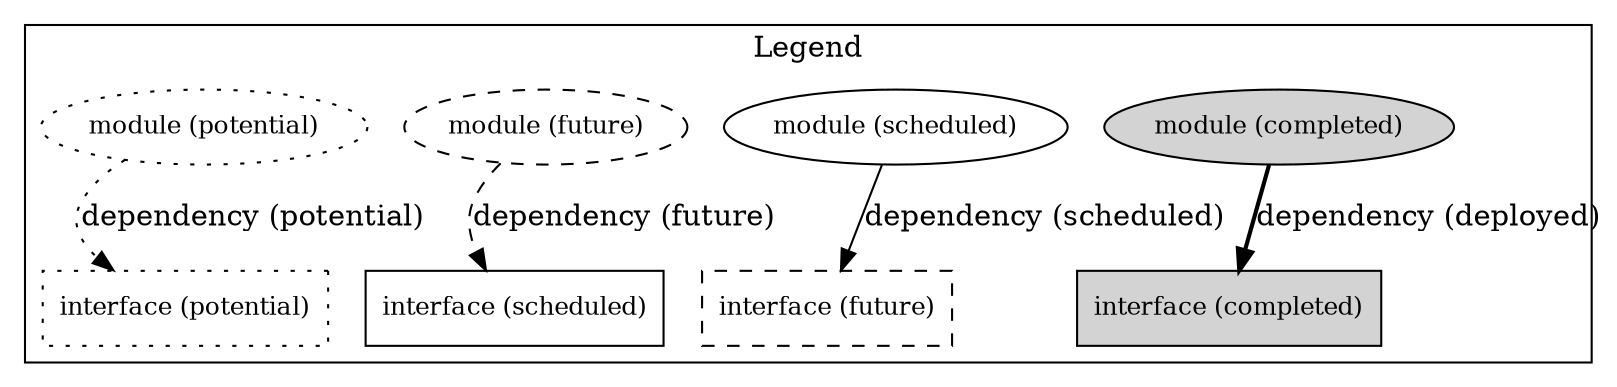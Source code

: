 digraph {


    node [
        fontsize = "12"
    ];
    subgraph clusterLegend {
        rankdir = LR;

        label = "Legend";
        color = black;
        edge [ style = invis ];

        node [ shape = ellipse]
        legendNode0 [label = "module (completed)", style = filled] 
        legendNode1 [label = "module (scheduled)"]
        legendNode2 [label = "module (future)", style = dashed ]
        legendNode3 [label = "module (potential)", style = dotted ]
        {rank = same; legendNode0; legendNode1; legendNode2; legendNode3; }

        node [ shape = box]
        legendNode4 [label = "interface (completed)", style = filled]
        legendNode5 [label = "interface (scheduled)"] 
        legendNode6 [label = "interface (future)", style = dashed]
        legendNode7 [label = "interface (potential)", style = dotted]
        { rank = same; legendNode4; legendNode5; legendNode6; legendNode7;}

        legendNode0 -> legendNode4  [label = "dependency (deployed)", style = bold]
        legendNode1 -> legendNode6 [label = "dependency (scheduled)", style = arrow]
        legendNode2 -> legendNode5 [label = "dependency (future)", style = dashed]
        legendNode3 -> legendNode7 [label = "dependency (potential)", style = dotted]
    }
}